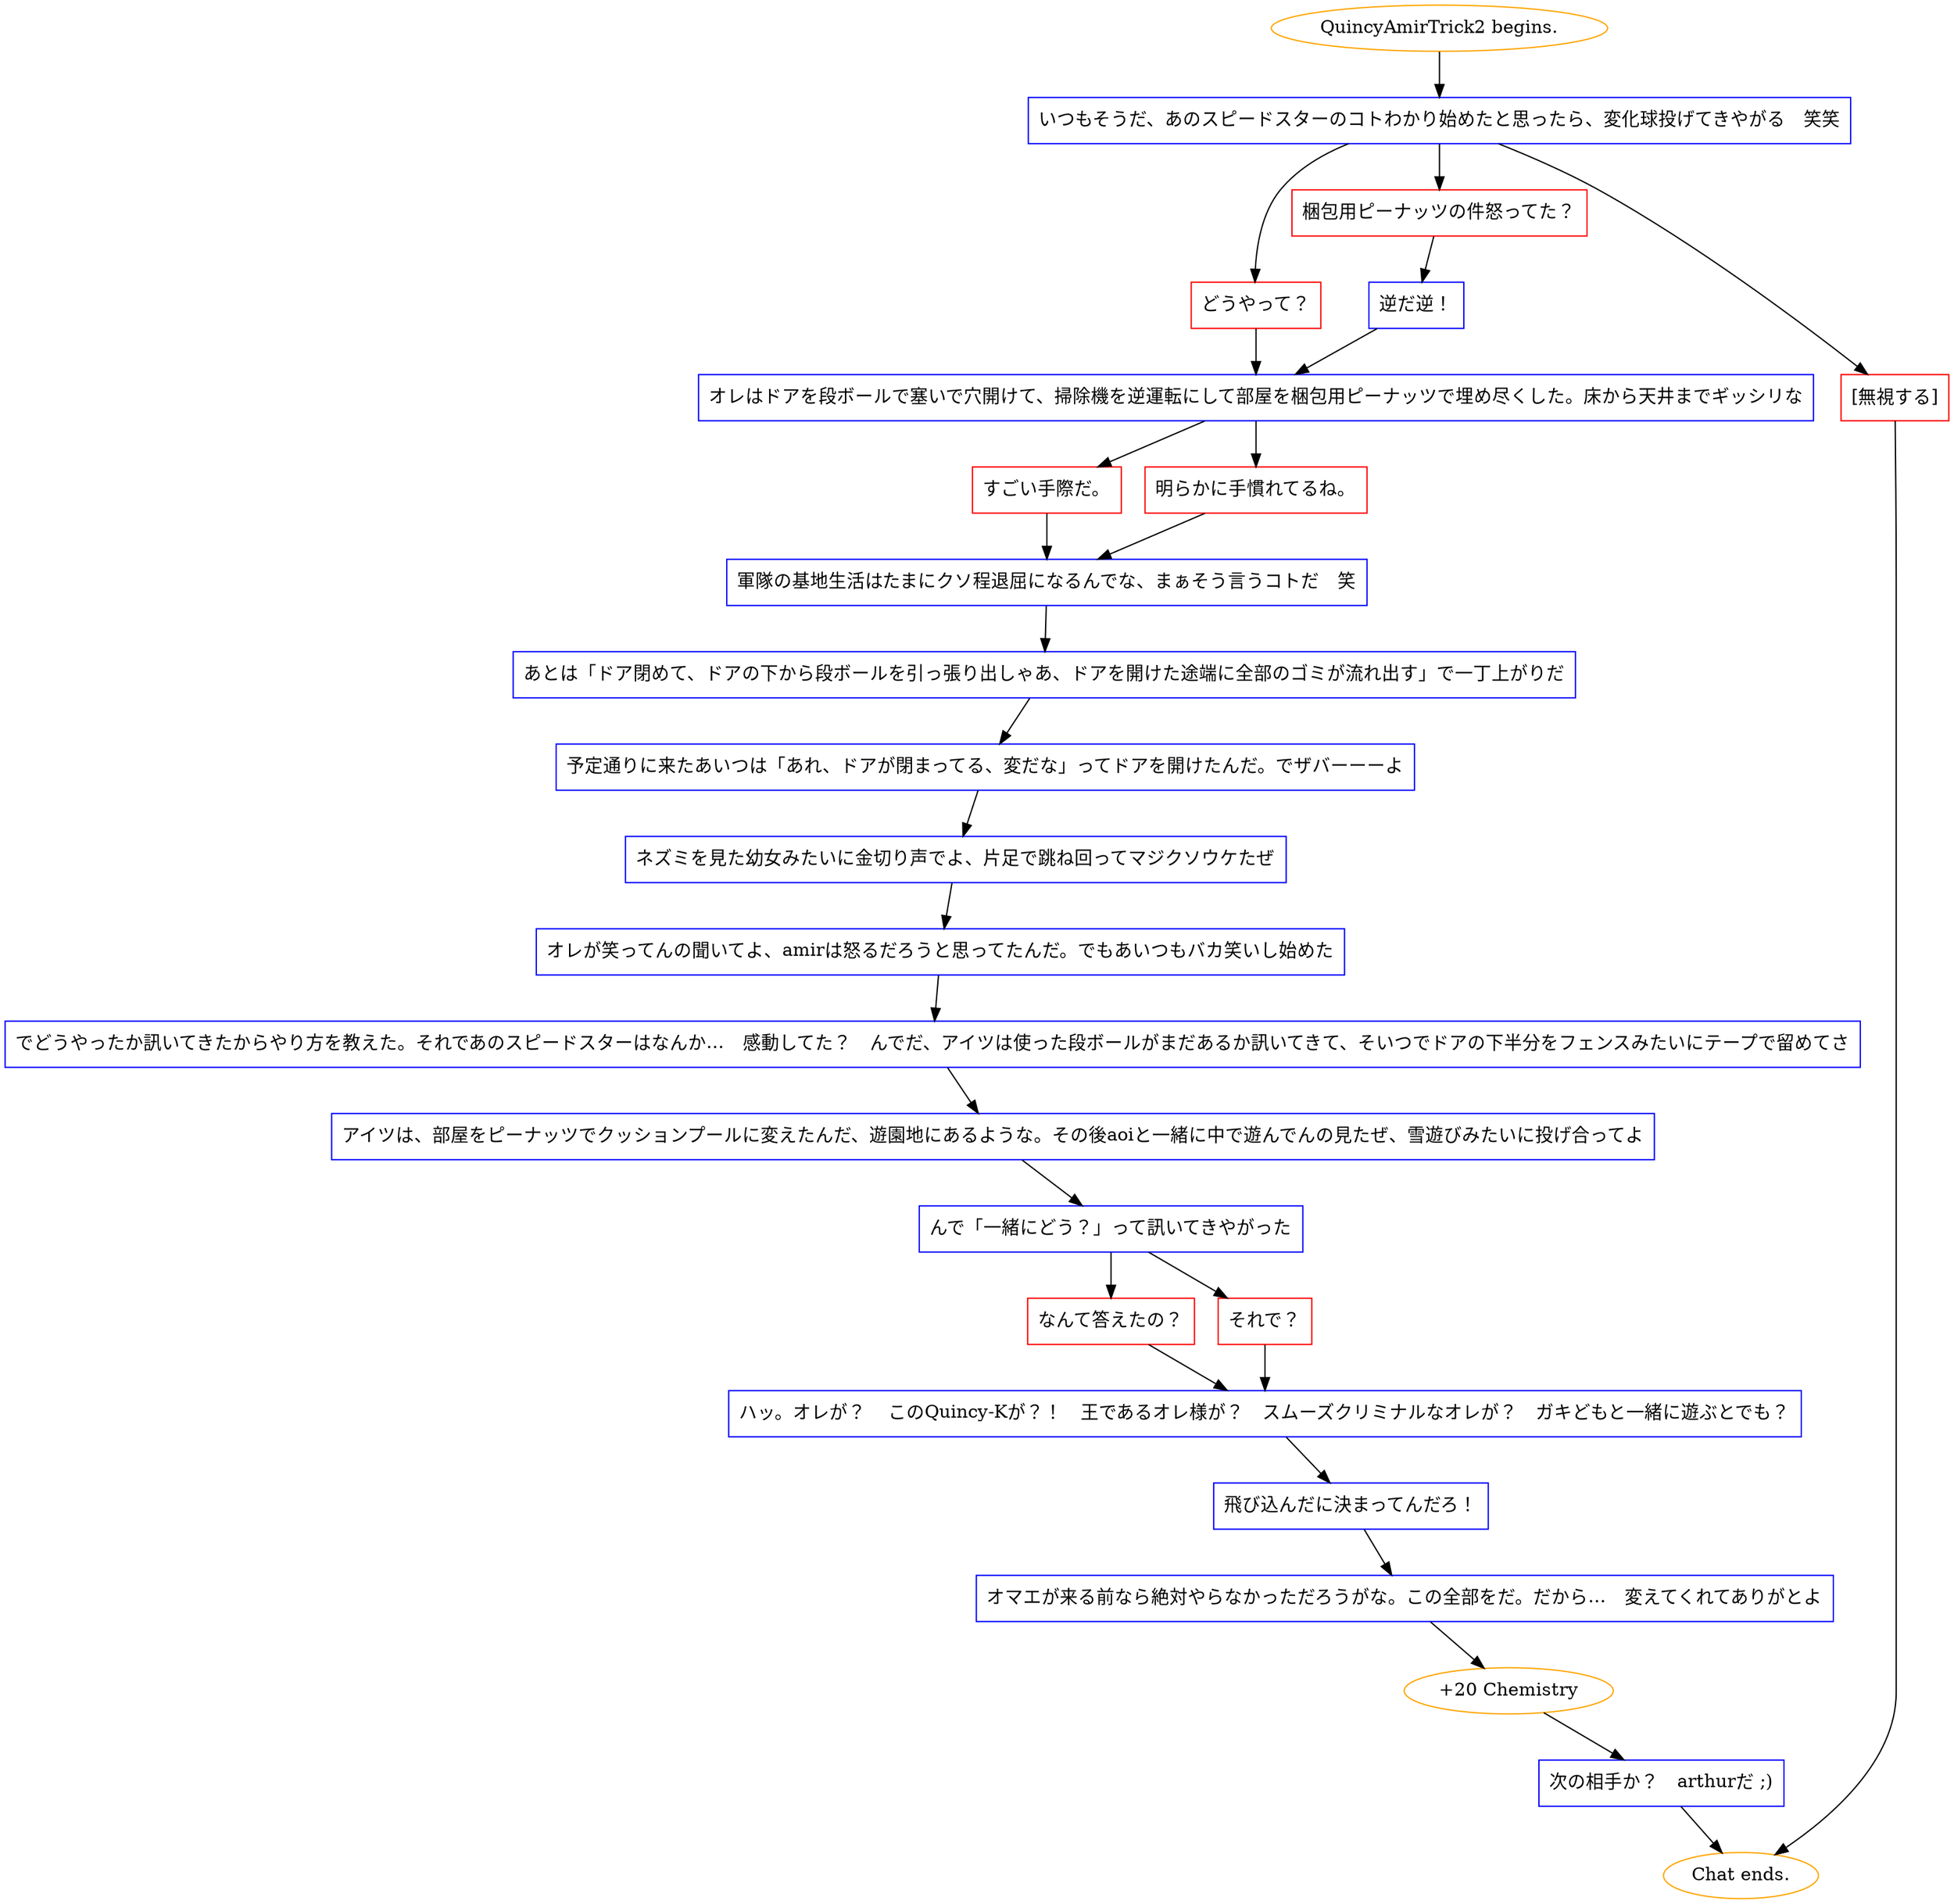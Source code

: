 digraph {
	"QuincyAmirTrick2 begins." [color=orange];
		"QuincyAmirTrick2 begins." -> j2936416527;
	j2936416527 [label="いつもそうだ、あのスピードスターのコトわかり始めたと思ったら、変化球投げてきやがる　笑笑",shape=box,color=blue];
		j2936416527 -> j1219438729;
		j2936416527 -> j2162367191;
		j2936416527 -> j85835136;
	j1219438729 [label="どうやって？",shape=box,color=red];
		j1219438729 -> j500946584;
	j2162367191 [label="梱包用ピーナッツの件怒ってた？",shape=box,color=red];
		j2162367191 -> j4256079329;
	j85835136 [label="[無視する]",shape=box,color=red];
		j85835136 -> "Chat ends.";
	j500946584 [label="オレはドアを段ボールで塞いで穴開けて、掃除機を逆運転にして部屋を梱包用ピーナッツで埋め尽くした。床から天井までギッシリな",shape=box,color=blue];
		j500946584 -> j1238065950;
		j500946584 -> j4168518181;
	j4256079329 [label="逆だ逆！",shape=box,color=blue];
		j4256079329 -> j500946584;
	"Chat ends." [color=orange];
	j1238065950 [label="すごい手際だ。",shape=box,color=red];
		j1238065950 -> j2704202782;
	j4168518181 [label="明らかに手慣れてるね。",shape=box,color=red];
		j4168518181 -> j2704202782;
	j2704202782 [label="軍隊の基地生活はたまにクソ程退屈になるんでな、まぁそう言うコトだ　笑",shape=box,color=blue];
		j2704202782 -> j4268110789;
	j4268110789 [label="あとは「ドア閉めて、ドアの下から段ボールを引っ張り出しゃあ、ドアを開けた途端に全部のゴミが流れ出す」で一丁上がりだ",shape=box,color=blue];
		j4268110789 -> j2428359659;
	j2428359659 [label="予定通りに来たあいつは「あれ、ドアが閉まってる、変だな」ってドアを開けたんだ。でザバーーーよ",shape=box,color=blue];
		j2428359659 -> j2505404049;
	j2505404049 [label="ネズミを見た幼女みたいに金切り声でよ、片足で跳ね回ってマジクソウケたぜ",shape=box,color=blue];
		j2505404049 -> j2153955601;
	j2153955601 [label="オレが笑ってんの聞いてよ、amirは怒るだろうと思ってたんだ。でもあいつもバカ笑いし始めた",shape=box,color=blue];
		j2153955601 -> j3779383036;
	j3779383036 [label="でどうやったか訊いてきたからやり方を教えた。それであのスピードスターはなんか…　感動してた？　んでだ、アイツは使った段ボールがまだあるか訊いてきて、そいつでドアの下半分をフェンスみたいにテープで留めてさ",shape=box,color=blue];
		j3779383036 -> j1331273136;
	j1331273136 [label="アイツは、部屋をピーナッツでクッションプールに変えたんだ、遊園地にあるような。その後aoiと一緒に中で遊んでんの見たぜ、雪遊びみたいに投げ合ってよ",shape=box,color=blue];
		j1331273136 -> j3350514317;
	j3350514317 [label="んで「一緒にどう？」って訊いてきやがった",shape=box,color=blue];
		j3350514317 -> j3231571649;
		j3350514317 -> j601428559;
	j3231571649 [label="なんて答えたの？",shape=box,color=red];
		j3231571649 -> j1615498361;
	j601428559 [label="それで？",shape=box,color=red];
		j601428559 -> j1615498361;
	j1615498361 [label="ハッ。オレが？ 　このQuincy-Kが？！　王であるオレ様が？　スムーズクリミナルなオレが？　ガキどもと一緒に遊ぶとでも？",shape=box,color=blue];
		j1615498361 -> j4236592606;
	j4236592606 [label="飛び込んだに決まってんだろ！",shape=box,color=blue];
		j4236592606 -> j1585279970;
	j1585279970 [label="オマエが来る前なら絶対やらなかっただろうがな。この全部をだ。だから…　変えてくれてありがとよ",shape=box,color=blue];
		j1585279970 -> j2119391827;
	j2119391827 [label="+20 Chemistry",color=orange];
		j2119391827 -> j3760622972;
	j3760622972 [label="次の相手か？　arthurだ ;)",shape=box,color=blue];
		j3760622972 -> "Chat ends.";
}